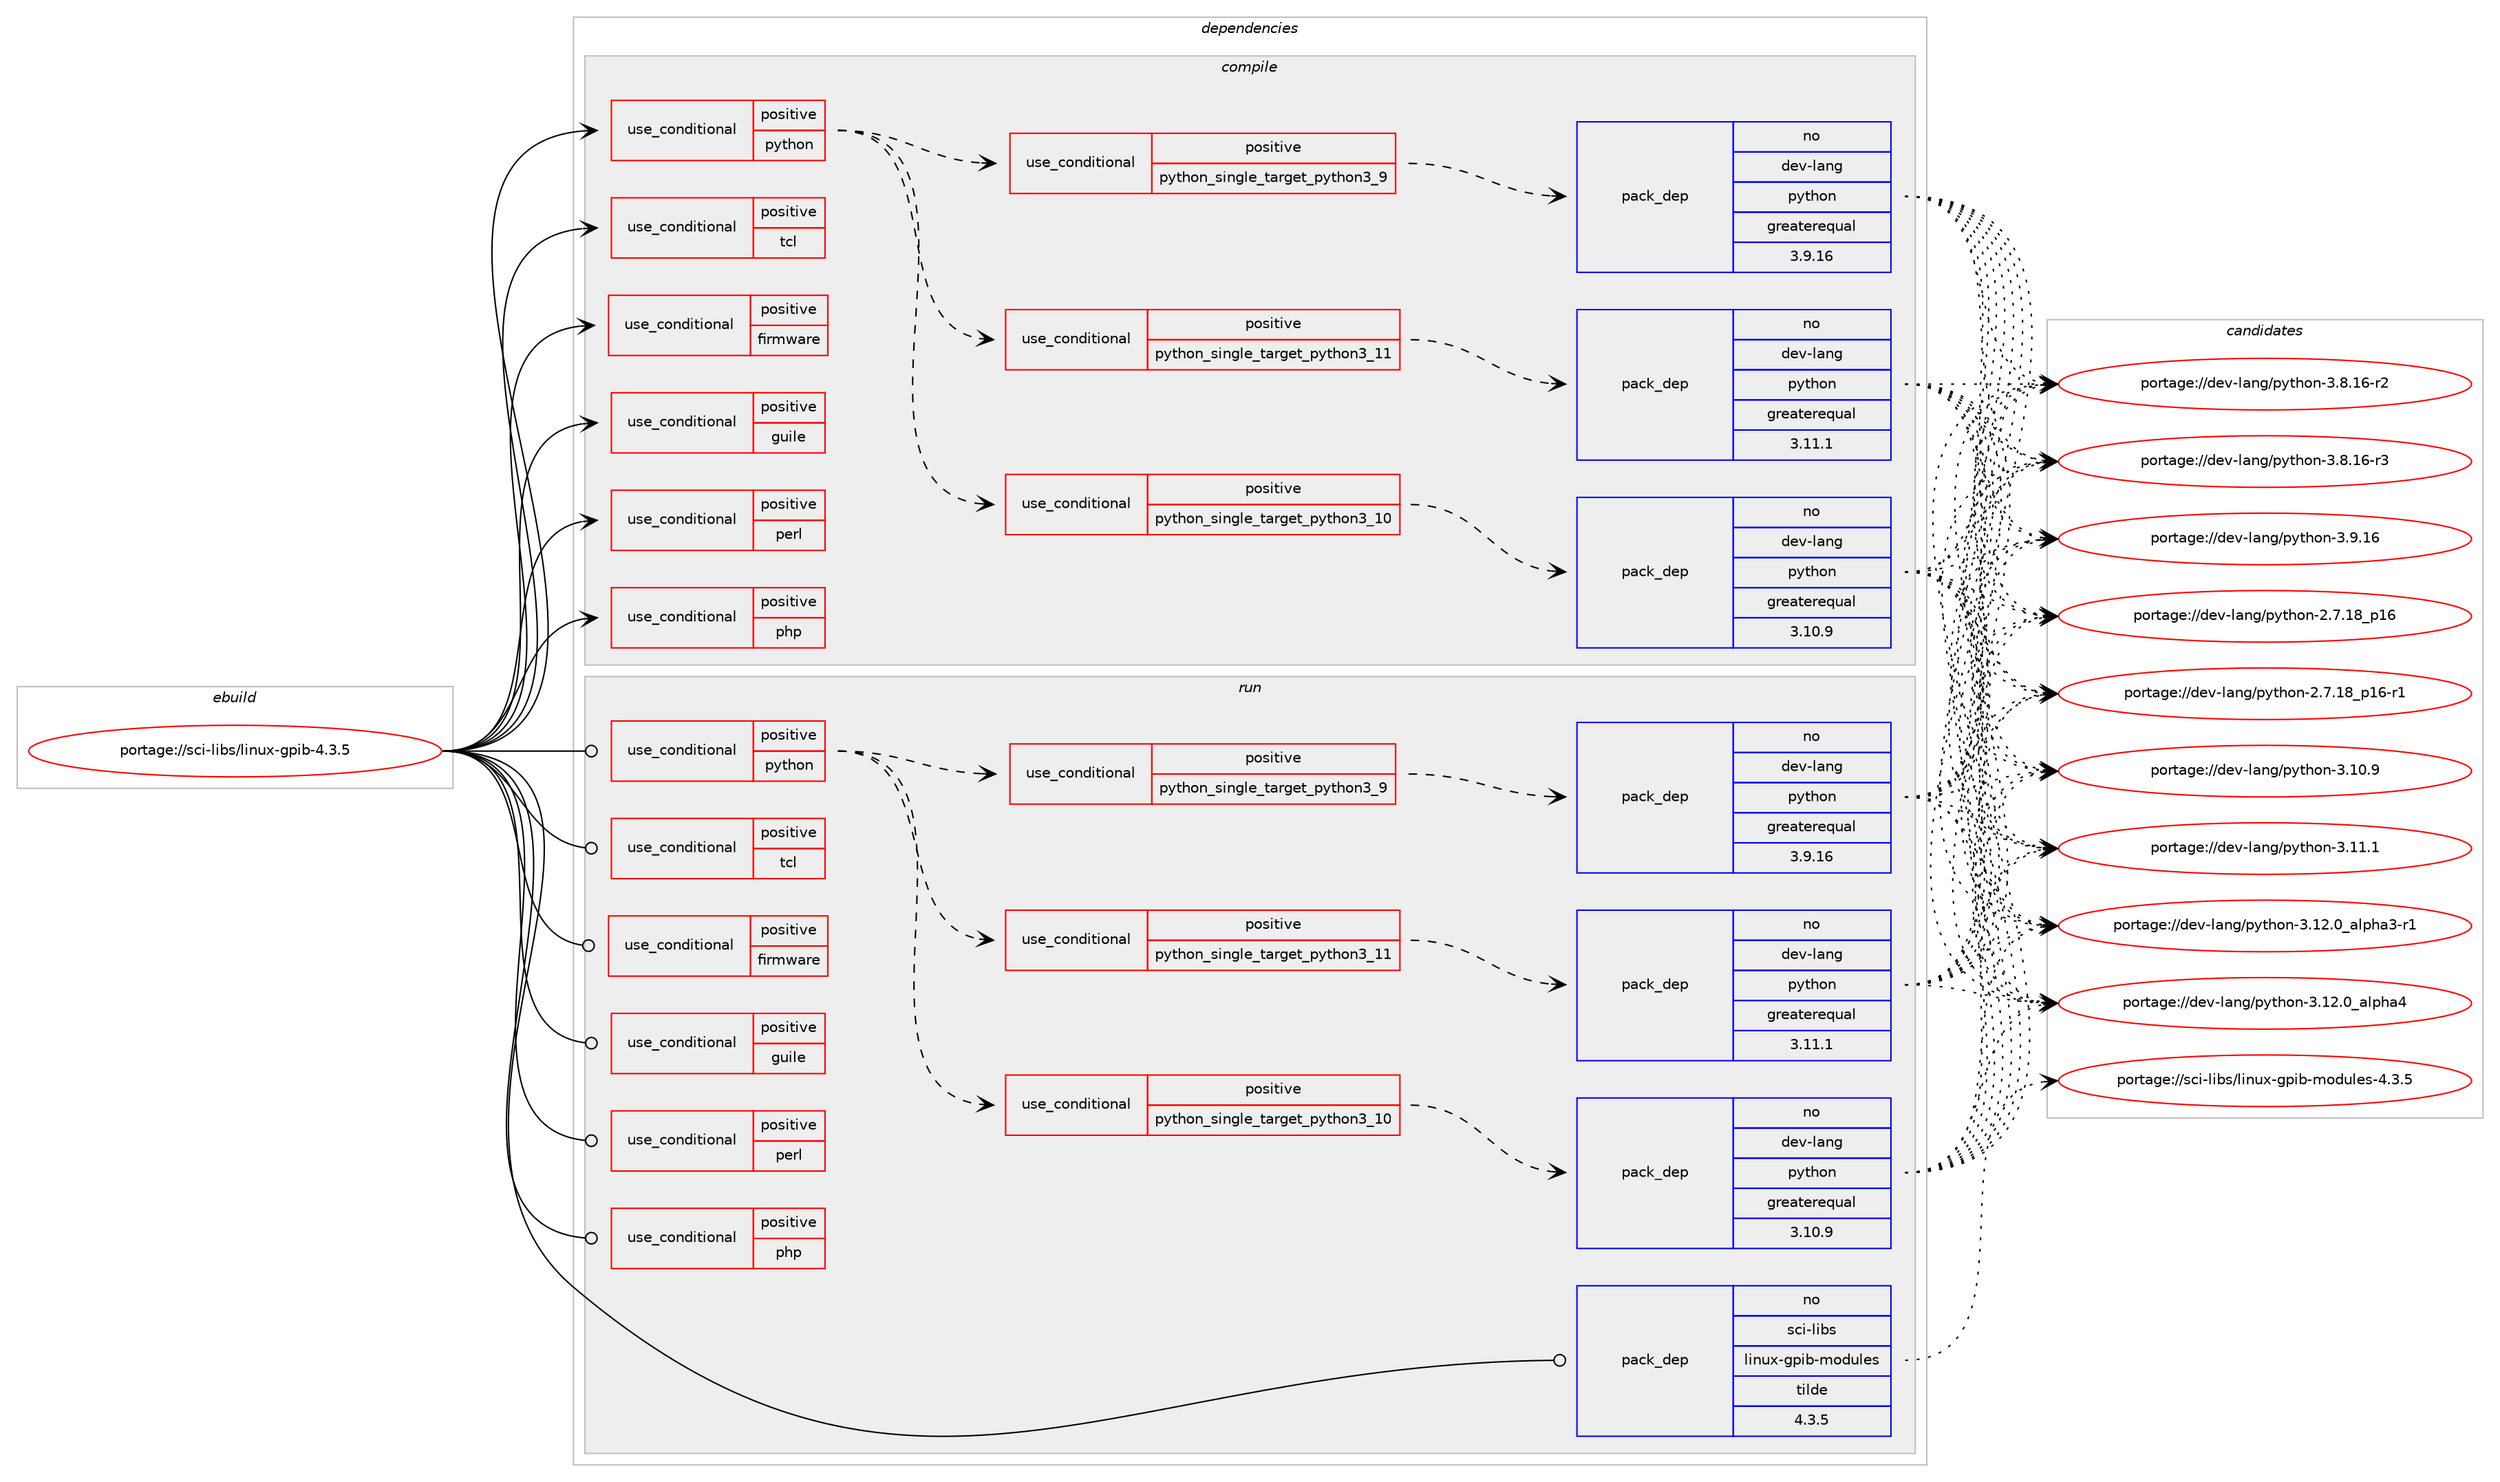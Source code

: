 digraph prolog {

# *************
# Graph options
# *************

newrank=true;
concentrate=true;
compound=true;
graph [rankdir=LR,fontname=Helvetica,fontsize=10,ranksep=1.5];#, ranksep=2.5, nodesep=0.2];
edge  [arrowhead=vee];
node  [fontname=Helvetica,fontsize=10];

# **********
# The ebuild
# **********

subgraph cluster_leftcol {
color=gray;
rank=same;
label=<<i>ebuild</i>>;
id [label="portage://sci-libs/linux-gpib-4.3.5", color=red, width=4, href="../sci-libs/linux-gpib-4.3.5.svg"];
}

# ****************
# The dependencies
# ****************

subgraph cluster_midcol {
color=gray;
label=<<i>dependencies</i>>;
subgraph cluster_compile {
fillcolor="#eeeeee";
style=filled;
label=<<i>compile</i>>;
subgraph cond2244 {
dependency3430 [label=<<TABLE BORDER="0" CELLBORDER="1" CELLSPACING="0" CELLPADDING="4"><TR><TD ROWSPAN="3" CELLPADDING="10">use_conditional</TD></TR><TR><TD>positive</TD></TR><TR><TD>firmware</TD></TR></TABLE>>, shape=none, color=red];
# *** BEGIN UNKNOWN DEPENDENCY TYPE (TODO) ***
# dependency3430 -> package_dependency(portage://sci-libs/linux-gpib-4.3.5,install,no,sys-apps,fxload,none,[,,],[],[])
# *** END UNKNOWN DEPENDENCY TYPE (TODO) ***

}
id:e -> dependency3430:w [weight=20,style="solid",arrowhead="vee"];
subgraph cond2245 {
dependency3431 [label=<<TABLE BORDER="0" CELLBORDER="1" CELLSPACING="0" CELLPADDING="4"><TR><TD ROWSPAN="3" CELLPADDING="10">use_conditional</TD></TR><TR><TD>positive</TD></TR><TR><TD>guile</TD></TR></TABLE>>, shape=none, color=red];
# *** BEGIN UNKNOWN DEPENDENCY TYPE (TODO) ***
# dependency3431 -> package_dependency(portage://sci-libs/linux-gpib-4.3.5,install,no,dev-scheme,guile,none,[,,],[slot(12)],[])
# *** END UNKNOWN DEPENDENCY TYPE (TODO) ***

}
id:e -> dependency3431:w [weight=20,style="solid",arrowhead="vee"];
subgraph cond2246 {
dependency3432 [label=<<TABLE BORDER="0" CELLBORDER="1" CELLSPACING="0" CELLPADDING="4"><TR><TD ROWSPAN="3" CELLPADDING="10">use_conditional</TD></TR><TR><TD>positive</TD></TR><TR><TD>perl</TD></TR></TABLE>>, shape=none, color=red];
# *** BEGIN UNKNOWN DEPENDENCY TYPE (TODO) ***
# dependency3432 -> package_dependency(portage://sci-libs/linux-gpib-4.3.5,install,no,dev-lang,perl,none,[,,],any_same_slot,[])
# *** END UNKNOWN DEPENDENCY TYPE (TODO) ***

}
id:e -> dependency3432:w [weight=20,style="solid",arrowhead="vee"];
subgraph cond2247 {
dependency3433 [label=<<TABLE BORDER="0" CELLBORDER="1" CELLSPACING="0" CELLPADDING="4"><TR><TD ROWSPAN="3" CELLPADDING="10">use_conditional</TD></TR><TR><TD>positive</TD></TR><TR><TD>php</TD></TR></TABLE>>, shape=none, color=red];
# *** BEGIN UNKNOWN DEPENDENCY TYPE (TODO) ***
# dependency3433 -> package_dependency(portage://sci-libs/linux-gpib-4.3.5,install,no,dev-lang,php,none,[,,],any_same_slot,[])
# *** END UNKNOWN DEPENDENCY TYPE (TODO) ***

}
id:e -> dependency3433:w [weight=20,style="solid",arrowhead="vee"];
subgraph cond2248 {
dependency3434 [label=<<TABLE BORDER="0" CELLBORDER="1" CELLSPACING="0" CELLPADDING="4"><TR><TD ROWSPAN="3" CELLPADDING="10">use_conditional</TD></TR><TR><TD>positive</TD></TR><TR><TD>python</TD></TR></TABLE>>, shape=none, color=red];
subgraph cond2249 {
dependency3435 [label=<<TABLE BORDER="0" CELLBORDER="1" CELLSPACING="0" CELLPADDING="4"><TR><TD ROWSPAN="3" CELLPADDING="10">use_conditional</TD></TR><TR><TD>positive</TD></TR><TR><TD>python_single_target_python3_9</TD></TR></TABLE>>, shape=none, color=red];
subgraph pack1148 {
dependency3436 [label=<<TABLE BORDER="0" CELLBORDER="1" CELLSPACING="0" CELLPADDING="4" WIDTH="220"><TR><TD ROWSPAN="6" CELLPADDING="30">pack_dep</TD></TR><TR><TD WIDTH="110">no</TD></TR><TR><TD>dev-lang</TD></TR><TR><TD>python</TD></TR><TR><TD>greaterequal</TD></TR><TR><TD>3.9.16</TD></TR></TABLE>>, shape=none, color=blue];
}
dependency3435:e -> dependency3436:w [weight=20,style="dashed",arrowhead="vee"];
}
dependency3434:e -> dependency3435:w [weight=20,style="dashed",arrowhead="vee"];
subgraph cond2250 {
dependency3437 [label=<<TABLE BORDER="0" CELLBORDER="1" CELLSPACING="0" CELLPADDING="4"><TR><TD ROWSPAN="3" CELLPADDING="10">use_conditional</TD></TR><TR><TD>positive</TD></TR><TR><TD>python_single_target_python3_10</TD></TR></TABLE>>, shape=none, color=red];
subgraph pack1149 {
dependency3438 [label=<<TABLE BORDER="0" CELLBORDER="1" CELLSPACING="0" CELLPADDING="4" WIDTH="220"><TR><TD ROWSPAN="6" CELLPADDING="30">pack_dep</TD></TR><TR><TD WIDTH="110">no</TD></TR><TR><TD>dev-lang</TD></TR><TR><TD>python</TD></TR><TR><TD>greaterequal</TD></TR><TR><TD>3.10.9</TD></TR></TABLE>>, shape=none, color=blue];
}
dependency3437:e -> dependency3438:w [weight=20,style="dashed",arrowhead="vee"];
}
dependency3434:e -> dependency3437:w [weight=20,style="dashed",arrowhead="vee"];
subgraph cond2251 {
dependency3439 [label=<<TABLE BORDER="0" CELLBORDER="1" CELLSPACING="0" CELLPADDING="4"><TR><TD ROWSPAN="3" CELLPADDING="10">use_conditional</TD></TR><TR><TD>positive</TD></TR><TR><TD>python_single_target_python3_11</TD></TR></TABLE>>, shape=none, color=red];
subgraph pack1150 {
dependency3440 [label=<<TABLE BORDER="0" CELLBORDER="1" CELLSPACING="0" CELLPADDING="4" WIDTH="220"><TR><TD ROWSPAN="6" CELLPADDING="30">pack_dep</TD></TR><TR><TD WIDTH="110">no</TD></TR><TR><TD>dev-lang</TD></TR><TR><TD>python</TD></TR><TR><TD>greaterequal</TD></TR><TR><TD>3.11.1</TD></TR></TABLE>>, shape=none, color=blue];
}
dependency3439:e -> dependency3440:w [weight=20,style="dashed",arrowhead="vee"];
}
dependency3434:e -> dependency3439:w [weight=20,style="dashed",arrowhead="vee"];
}
id:e -> dependency3434:w [weight=20,style="solid",arrowhead="vee"];
subgraph cond2252 {
dependency3441 [label=<<TABLE BORDER="0" CELLBORDER="1" CELLSPACING="0" CELLPADDING="4"><TR><TD ROWSPAN="3" CELLPADDING="10">use_conditional</TD></TR><TR><TD>positive</TD></TR><TR><TD>tcl</TD></TR></TABLE>>, shape=none, color=red];
# *** BEGIN UNKNOWN DEPENDENCY TYPE (TODO) ***
# dependency3441 -> package_dependency(portage://sci-libs/linux-gpib-4.3.5,install,no,dev-lang,tcl,none,[,,],[slot(0),equal],[])
# *** END UNKNOWN DEPENDENCY TYPE (TODO) ***

}
id:e -> dependency3441:w [weight=20,style="solid",arrowhead="vee"];
# *** BEGIN UNKNOWN DEPENDENCY TYPE (TODO) ***
# id -> package_dependency(portage://sci-libs/linux-gpib-4.3.5,install,no,sys-libs,readline,none,[,,],any_same_slot,[])
# *** END UNKNOWN DEPENDENCY TYPE (TODO) ***

}
subgraph cluster_compileandrun {
fillcolor="#eeeeee";
style=filled;
label=<<i>compile and run</i>>;
}
subgraph cluster_run {
fillcolor="#eeeeee";
style=filled;
label=<<i>run</i>>;
subgraph cond2253 {
dependency3442 [label=<<TABLE BORDER="0" CELLBORDER="1" CELLSPACING="0" CELLPADDING="4"><TR><TD ROWSPAN="3" CELLPADDING="10">use_conditional</TD></TR><TR><TD>positive</TD></TR><TR><TD>firmware</TD></TR></TABLE>>, shape=none, color=red];
# *** BEGIN UNKNOWN DEPENDENCY TYPE (TODO) ***
# dependency3442 -> package_dependency(portage://sci-libs/linux-gpib-4.3.5,run,no,sys-apps,fxload,none,[,,],[],[])
# *** END UNKNOWN DEPENDENCY TYPE (TODO) ***

}
id:e -> dependency3442:w [weight=20,style="solid",arrowhead="odot"];
subgraph cond2254 {
dependency3443 [label=<<TABLE BORDER="0" CELLBORDER="1" CELLSPACING="0" CELLPADDING="4"><TR><TD ROWSPAN="3" CELLPADDING="10">use_conditional</TD></TR><TR><TD>positive</TD></TR><TR><TD>guile</TD></TR></TABLE>>, shape=none, color=red];
# *** BEGIN UNKNOWN DEPENDENCY TYPE (TODO) ***
# dependency3443 -> package_dependency(portage://sci-libs/linux-gpib-4.3.5,run,no,dev-scheme,guile,none,[,,],[slot(12)],[])
# *** END UNKNOWN DEPENDENCY TYPE (TODO) ***

}
id:e -> dependency3443:w [weight=20,style="solid",arrowhead="odot"];
subgraph cond2255 {
dependency3444 [label=<<TABLE BORDER="0" CELLBORDER="1" CELLSPACING="0" CELLPADDING="4"><TR><TD ROWSPAN="3" CELLPADDING="10">use_conditional</TD></TR><TR><TD>positive</TD></TR><TR><TD>perl</TD></TR></TABLE>>, shape=none, color=red];
# *** BEGIN UNKNOWN DEPENDENCY TYPE (TODO) ***
# dependency3444 -> package_dependency(portage://sci-libs/linux-gpib-4.3.5,run,no,dev-lang,perl,none,[,,],any_same_slot,[])
# *** END UNKNOWN DEPENDENCY TYPE (TODO) ***

}
id:e -> dependency3444:w [weight=20,style="solid",arrowhead="odot"];
subgraph cond2256 {
dependency3445 [label=<<TABLE BORDER="0" CELLBORDER="1" CELLSPACING="0" CELLPADDING="4"><TR><TD ROWSPAN="3" CELLPADDING="10">use_conditional</TD></TR><TR><TD>positive</TD></TR><TR><TD>php</TD></TR></TABLE>>, shape=none, color=red];
# *** BEGIN UNKNOWN DEPENDENCY TYPE (TODO) ***
# dependency3445 -> package_dependency(portage://sci-libs/linux-gpib-4.3.5,run,no,dev-lang,php,none,[,,],any_same_slot,[])
# *** END UNKNOWN DEPENDENCY TYPE (TODO) ***

}
id:e -> dependency3445:w [weight=20,style="solid",arrowhead="odot"];
subgraph cond2257 {
dependency3446 [label=<<TABLE BORDER="0" CELLBORDER="1" CELLSPACING="0" CELLPADDING="4"><TR><TD ROWSPAN="3" CELLPADDING="10">use_conditional</TD></TR><TR><TD>positive</TD></TR><TR><TD>python</TD></TR></TABLE>>, shape=none, color=red];
subgraph cond2258 {
dependency3447 [label=<<TABLE BORDER="0" CELLBORDER="1" CELLSPACING="0" CELLPADDING="4"><TR><TD ROWSPAN="3" CELLPADDING="10">use_conditional</TD></TR><TR><TD>positive</TD></TR><TR><TD>python_single_target_python3_9</TD></TR></TABLE>>, shape=none, color=red];
subgraph pack1151 {
dependency3448 [label=<<TABLE BORDER="0" CELLBORDER="1" CELLSPACING="0" CELLPADDING="4" WIDTH="220"><TR><TD ROWSPAN="6" CELLPADDING="30">pack_dep</TD></TR><TR><TD WIDTH="110">no</TD></TR><TR><TD>dev-lang</TD></TR><TR><TD>python</TD></TR><TR><TD>greaterequal</TD></TR><TR><TD>3.9.16</TD></TR></TABLE>>, shape=none, color=blue];
}
dependency3447:e -> dependency3448:w [weight=20,style="dashed",arrowhead="vee"];
}
dependency3446:e -> dependency3447:w [weight=20,style="dashed",arrowhead="vee"];
subgraph cond2259 {
dependency3449 [label=<<TABLE BORDER="0" CELLBORDER="1" CELLSPACING="0" CELLPADDING="4"><TR><TD ROWSPAN="3" CELLPADDING="10">use_conditional</TD></TR><TR><TD>positive</TD></TR><TR><TD>python_single_target_python3_10</TD></TR></TABLE>>, shape=none, color=red];
subgraph pack1152 {
dependency3450 [label=<<TABLE BORDER="0" CELLBORDER="1" CELLSPACING="0" CELLPADDING="4" WIDTH="220"><TR><TD ROWSPAN="6" CELLPADDING="30">pack_dep</TD></TR><TR><TD WIDTH="110">no</TD></TR><TR><TD>dev-lang</TD></TR><TR><TD>python</TD></TR><TR><TD>greaterequal</TD></TR><TR><TD>3.10.9</TD></TR></TABLE>>, shape=none, color=blue];
}
dependency3449:e -> dependency3450:w [weight=20,style="dashed",arrowhead="vee"];
}
dependency3446:e -> dependency3449:w [weight=20,style="dashed",arrowhead="vee"];
subgraph cond2260 {
dependency3451 [label=<<TABLE BORDER="0" CELLBORDER="1" CELLSPACING="0" CELLPADDING="4"><TR><TD ROWSPAN="3" CELLPADDING="10">use_conditional</TD></TR><TR><TD>positive</TD></TR><TR><TD>python_single_target_python3_11</TD></TR></TABLE>>, shape=none, color=red];
subgraph pack1153 {
dependency3452 [label=<<TABLE BORDER="0" CELLBORDER="1" CELLSPACING="0" CELLPADDING="4" WIDTH="220"><TR><TD ROWSPAN="6" CELLPADDING="30">pack_dep</TD></TR><TR><TD WIDTH="110">no</TD></TR><TR><TD>dev-lang</TD></TR><TR><TD>python</TD></TR><TR><TD>greaterequal</TD></TR><TR><TD>3.11.1</TD></TR></TABLE>>, shape=none, color=blue];
}
dependency3451:e -> dependency3452:w [weight=20,style="dashed",arrowhead="vee"];
}
dependency3446:e -> dependency3451:w [weight=20,style="dashed",arrowhead="vee"];
}
id:e -> dependency3446:w [weight=20,style="solid",arrowhead="odot"];
subgraph cond2261 {
dependency3453 [label=<<TABLE BORDER="0" CELLBORDER="1" CELLSPACING="0" CELLPADDING="4"><TR><TD ROWSPAN="3" CELLPADDING="10">use_conditional</TD></TR><TR><TD>positive</TD></TR><TR><TD>tcl</TD></TR></TABLE>>, shape=none, color=red];
# *** BEGIN UNKNOWN DEPENDENCY TYPE (TODO) ***
# dependency3453 -> package_dependency(portage://sci-libs/linux-gpib-4.3.5,run,no,dev-lang,tcl,none,[,,],[slot(0),equal],[])
# *** END UNKNOWN DEPENDENCY TYPE (TODO) ***

}
id:e -> dependency3453:w [weight=20,style="solid",arrowhead="odot"];
# *** BEGIN UNKNOWN DEPENDENCY TYPE (TODO) ***
# id -> package_dependency(portage://sci-libs/linux-gpib-4.3.5,run,no,acct-group,gpib,none,[,,],[],[])
# *** END UNKNOWN DEPENDENCY TYPE (TODO) ***

subgraph pack1154 {
dependency3454 [label=<<TABLE BORDER="0" CELLBORDER="1" CELLSPACING="0" CELLPADDING="4" WIDTH="220"><TR><TD ROWSPAN="6" CELLPADDING="30">pack_dep</TD></TR><TR><TD WIDTH="110">no</TD></TR><TR><TD>sci-libs</TD></TR><TR><TD>linux-gpib-modules</TD></TR><TR><TD>tilde</TD></TR><TR><TD>4.3.5</TD></TR></TABLE>>, shape=none, color=blue];
}
id:e -> dependency3454:w [weight=20,style="solid",arrowhead="odot"];
# *** BEGIN UNKNOWN DEPENDENCY TYPE (TODO) ***
# id -> package_dependency(portage://sci-libs/linux-gpib-4.3.5,run,no,sys-libs,readline,none,[,,],any_same_slot,[])
# *** END UNKNOWN DEPENDENCY TYPE (TODO) ***

}
}

# **************
# The candidates
# **************

subgraph cluster_choices {
rank=same;
color=gray;
label=<<i>candidates</i>>;

subgraph choice1148 {
color=black;
nodesep=1;
choice10010111845108971101034711212111610411111045504655464956951124954 [label="portage://dev-lang/python-2.7.18_p16", color=red, width=4,href="../dev-lang/python-2.7.18_p16.svg"];
choice100101118451089711010347112121116104111110455046554649569511249544511449 [label="portage://dev-lang/python-2.7.18_p16-r1", color=red, width=4,href="../dev-lang/python-2.7.18_p16-r1.svg"];
choice10010111845108971101034711212111610411111045514649484657 [label="portage://dev-lang/python-3.10.9", color=red, width=4,href="../dev-lang/python-3.10.9.svg"];
choice10010111845108971101034711212111610411111045514649494649 [label="portage://dev-lang/python-3.11.1", color=red, width=4,href="../dev-lang/python-3.11.1.svg"];
choice10010111845108971101034711212111610411111045514649504648959710811210497514511449 [label="portage://dev-lang/python-3.12.0_alpha3-r1", color=red, width=4,href="../dev-lang/python-3.12.0_alpha3-r1.svg"];
choice1001011184510897110103471121211161041111104551464950464895971081121049752 [label="portage://dev-lang/python-3.12.0_alpha4", color=red, width=4,href="../dev-lang/python-3.12.0_alpha4.svg"];
choice100101118451089711010347112121116104111110455146564649544511450 [label="portage://dev-lang/python-3.8.16-r2", color=red, width=4,href="../dev-lang/python-3.8.16-r2.svg"];
choice100101118451089711010347112121116104111110455146564649544511451 [label="portage://dev-lang/python-3.8.16-r3", color=red, width=4,href="../dev-lang/python-3.8.16-r3.svg"];
choice10010111845108971101034711212111610411111045514657464954 [label="portage://dev-lang/python-3.9.16", color=red, width=4,href="../dev-lang/python-3.9.16.svg"];
dependency3436:e -> choice10010111845108971101034711212111610411111045504655464956951124954:w [style=dotted,weight="100"];
dependency3436:e -> choice100101118451089711010347112121116104111110455046554649569511249544511449:w [style=dotted,weight="100"];
dependency3436:e -> choice10010111845108971101034711212111610411111045514649484657:w [style=dotted,weight="100"];
dependency3436:e -> choice10010111845108971101034711212111610411111045514649494649:w [style=dotted,weight="100"];
dependency3436:e -> choice10010111845108971101034711212111610411111045514649504648959710811210497514511449:w [style=dotted,weight="100"];
dependency3436:e -> choice1001011184510897110103471121211161041111104551464950464895971081121049752:w [style=dotted,weight="100"];
dependency3436:e -> choice100101118451089711010347112121116104111110455146564649544511450:w [style=dotted,weight="100"];
dependency3436:e -> choice100101118451089711010347112121116104111110455146564649544511451:w [style=dotted,weight="100"];
dependency3436:e -> choice10010111845108971101034711212111610411111045514657464954:w [style=dotted,weight="100"];
}
subgraph choice1149 {
color=black;
nodesep=1;
choice10010111845108971101034711212111610411111045504655464956951124954 [label="portage://dev-lang/python-2.7.18_p16", color=red, width=4,href="../dev-lang/python-2.7.18_p16.svg"];
choice100101118451089711010347112121116104111110455046554649569511249544511449 [label="portage://dev-lang/python-2.7.18_p16-r1", color=red, width=4,href="../dev-lang/python-2.7.18_p16-r1.svg"];
choice10010111845108971101034711212111610411111045514649484657 [label="portage://dev-lang/python-3.10.9", color=red, width=4,href="../dev-lang/python-3.10.9.svg"];
choice10010111845108971101034711212111610411111045514649494649 [label="portage://dev-lang/python-3.11.1", color=red, width=4,href="../dev-lang/python-3.11.1.svg"];
choice10010111845108971101034711212111610411111045514649504648959710811210497514511449 [label="portage://dev-lang/python-3.12.0_alpha3-r1", color=red, width=4,href="../dev-lang/python-3.12.0_alpha3-r1.svg"];
choice1001011184510897110103471121211161041111104551464950464895971081121049752 [label="portage://dev-lang/python-3.12.0_alpha4", color=red, width=4,href="../dev-lang/python-3.12.0_alpha4.svg"];
choice100101118451089711010347112121116104111110455146564649544511450 [label="portage://dev-lang/python-3.8.16-r2", color=red, width=4,href="../dev-lang/python-3.8.16-r2.svg"];
choice100101118451089711010347112121116104111110455146564649544511451 [label="portage://dev-lang/python-3.8.16-r3", color=red, width=4,href="../dev-lang/python-3.8.16-r3.svg"];
choice10010111845108971101034711212111610411111045514657464954 [label="portage://dev-lang/python-3.9.16", color=red, width=4,href="../dev-lang/python-3.9.16.svg"];
dependency3438:e -> choice10010111845108971101034711212111610411111045504655464956951124954:w [style=dotted,weight="100"];
dependency3438:e -> choice100101118451089711010347112121116104111110455046554649569511249544511449:w [style=dotted,weight="100"];
dependency3438:e -> choice10010111845108971101034711212111610411111045514649484657:w [style=dotted,weight="100"];
dependency3438:e -> choice10010111845108971101034711212111610411111045514649494649:w [style=dotted,weight="100"];
dependency3438:e -> choice10010111845108971101034711212111610411111045514649504648959710811210497514511449:w [style=dotted,weight="100"];
dependency3438:e -> choice1001011184510897110103471121211161041111104551464950464895971081121049752:w [style=dotted,weight="100"];
dependency3438:e -> choice100101118451089711010347112121116104111110455146564649544511450:w [style=dotted,weight="100"];
dependency3438:e -> choice100101118451089711010347112121116104111110455146564649544511451:w [style=dotted,weight="100"];
dependency3438:e -> choice10010111845108971101034711212111610411111045514657464954:w [style=dotted,weight="100"];
}
subgraph choice1150 {
color=black;
nodesep=1;
choice10010111845108971101034711212111610411111045504655464956951124954 [label="portage://dev-lang/python-2.7.18_p16", color=red, width=4,href="../dev-lang/python-2.7.18_p16.svg"];
choice100101118451089711010347112121116104111110455046554649569511249544511449 [label="portage://dev-lang/python-2.7.18_p16-r1", color=red, width=4,href="../dev-lang/python-2.7.18_p16-r1.svg"];
choice10010111845108971101034711212111610411111045514649484657 [label="portage://dev-lang/python-3.10.9", color=red, width=4,href="../dev-lang/python-3.10.9.svg"];
choice10010111845108971101034711212111610411111045514649494649 [label="portage://dev-lang/python-3.11.1", color=red, width=4,href="../dev-lang/python-3.11.1.svg"];
choice10010111845108971101034711212111610411111045514649504648959710811210497514511449 [label="portage://dev-lang/python-3.12.0_alpha3-r1", color=red, width=4,href="../dev-lang/python-3.12.0_alpha3-r1.svg"];
choice1001011184510897110103471121211161041111104551464950464895971081121049752 [label="portage://dev-lang/python-3.12.0_alpha4", color=red, width=4,href="../dev-lang/python-3.12.0_alpha4.svg"];
choice100101118451089711010347112121116104111110455146564649544511450 [label="portage://dev-lang/python-3.8.16-r2", color=red, width=4,href="../dev-lang/python-3.8.16-r2.svg"];
choice100101118451089711010347112121116104111110455146564649544511451 [label="portage://dev-lang/python-3.8.16-r3", color=red, width=4,href="../dev-lang/python-3.8.16-r3.svg"];
choice10010111845108971101034711212111610411111045514657464954 [label="portage://dev-lang/python-3.9.16", color=red, width=4,href="../dev-lang/python-3.9.16.svg"];
dependency3440:e -> choice10010111845108971101034711212111610411111045504655464956951124954:w [style=dotted,weight="100"];
dependency3440:e -> choice100101118451089711010347112121116104111110455046554649569511249544511449:w [style=dotted,weight="100"];
dependency3440:e -> choice10010111845108971101034711212111610411111045514649484657:w [style=dotted,weight="100"];
dependency3440:e -> choice10010111845108971101034711212111610411111045514649494649:w [style=dotted,weight="100"];
dependency3440:e -> choice10010111845108971101034711212111610411111045514649504648959710811210497514511449:w [style=dotted,weight="100"];
dependency3440:e -> choice1001011184510897110103471121211161041111104551464950464895971081121049752:w [style=dotted,weight="100"];
dependency3440:e -> choice100101118451089711010347112121116104111110455146564649544511450:w [style=dotted,weight="100"];
dependency3440:e -> choice100101118451089711010347112121116104111110455146564649544511451:w [style=dotted,weight="100"];
dependency3440:e -> choice10010111845108971101034711212111610411111045514657464954:w [style=dotted,weight="100"];
}
subgraph choice1151 {
color=black;
nodesep=1;
choice10010111845108971101034711212111610411111045504655464956951124954 [label="portage://dev-lang/python-2.7.18_p16", color=red, width=4,href="../dev-lang/python-2.7.18_p16.svg"];
choice100101118451089711010347112121116104111110455046554649569511249544511449 [label="portage://dev-lang/python-2.7.18_p16-r1", color=red, width=4,href="../dev-lang/python-2.7.18_p16-r1.svg"];
choice10010111845108971101034711212111610411111045514649484657 [label="portage://dev-lang/python-3.10.9", color=red, width=4,href="../dev-lang/python-3.10.9.svg"];
choice10010111845108971101034711212111610411111045514649494649 [label="portage://dev-lang/python-3.11.1", color=red, width=4,href="../dev-lang/python-3.11.1.svg"];
choice10010111845108971101034711212111610411111045514649504648959710811210497514511449 [label="portage://dev-lang/python-3.12.0_alpha3-r1", color=red, width=4,href="../dev-lang/python-3.12.0_alpha3-r1.svg"];
choice1001011184510897110103471121211161041111104551464950464895971081121049752 [label="portage://dev-lang/python-3.12.0_alpha4", color=red, width=4,href="../dev-lang/python-3.12.0_alpha4.svg"];
choice100101118451089711010347112121116104111110455146564649544511450 [label="portage://dev-lang/python-3.8.16-r2", color=red, width=4,href="../dev-lang/python-3.8.16-r2.svg"];
choice100101118451089711010347112121116104111110455146564649544511451 [label="portage://dev-lang/python-3.8.16-r3", color=red, width=4,href="../dev-lang/python-3.8.16-r3.svg"];
choice10010111845108971101034711212111610411111045514657464954 [label="portage://dev-lang/python-3.9.16", color=red, width=4,href="../dev-lang/python-3.9.16.svg"];
dependency3448:e -> choice10010111845108971101034711212111610411111045504655464956951124954:w [style=dotted,weight="100"];
dependency3448:e -> choice100101118451089711010347112121116104111110455046554649569511249544511449:w [style=dotted,weight="100"];
dependency3448:e -> choice10010111845108971101034711212111610411111045514649484657:w [style=dotted,weight="100"];
dependency3448:e -> choice10010111845108971101034711212111610411111045514649494649:w [style=dotted,weight="100"];
dependency3448:e -> choice10010111845108971101034711212111610411111045514649504648959710811210497514511449:w [style=dotted,weight="100"];
dependency3448:e -> choice1001011184510897110103471121211161041111104551464950464895971081121049752:w [style=dotted,weight="100"];
dependency3448:e -> choice100101118451089711010347112121116104111110455146564649544511450:w [style=dotted,weight="100"];
dependency3448:e -> choice100101118451089711010347112121116104111110455146564649544511451:w [style=dotted,weight="100"];
dependency3448:e -> choice10010111845108971101034711212111610411111045514657464954:w [style=dotted,weight="100"];
}
subgraph choice1152 {
color=black;
nodesep=1;
choice10010111845108971101034711212111610411111045504655464956951124954 [label="portage://dev-lang/python-2.7.18_p16", color=red, width=4,href="../dev-lang/python-2.7.18_p16.svg"];
choice100101118451089711010347112121116104111110455046554649569511249544511449 [label="portage://dev-lang/python-2.7.18_p16-r1", color=red, width=4,href="../dev-lang/python-2.7.18_p16-r1.svg"];
choice10010111845108971101034711212111610411111045514649484657 [label="portage://dev-lang/python-3.10.9", color=red, width=4,href="../dev-lang/python-3.10.9.svg"];
choice10010111845108971101034711212111610411111045514649494649 [label="portage://dev-lang/python-3.11.1", color=red, width=4,href="../dev-lang/python-3.11.1.svg"];
choice10010111845108971101034711212111610411111045514649504648959710811210497514511449 [label="portage://dev-lang/python-3.12.0_alpha3-r1", color=red, width=4,href="../dev-lang/python-3.12.0_alpha3-r1.svg"];
choice1001011184510897110103471121211161041111104551464950464895971081121049752 [label="portage://dev-lang/python-3.12.0_alpha4", color=red, width=4,href="../dev-lang/python-3.12.0_alpha4.svg"];
choice100101118451089711010347112121116104111110455146564649544511450 [label="portage://dev-lang/python-3.8.16-r2", color=red, width=4,href="../dev-lang/python-3.8.16-r2.svg"];
choice100101118451089711010347112121116104111110455146564649544511451 [label="portage://dev-lang/python-3.8.16-r3", color=red, width=4,href="../dev-lang/python-3.8.16-r3.svg"];
choice10010111845108971101034711212111610411111045514657464954 [label="portage://dev-lang/python-3.9.16", color=red, width=4,href="../dev-lang/python-3.9.16.svg"];
dependency3450:e -> choice10010111845108971101034711212111610411111045504655464956951124954:w [style=dotted,weight="100"];
dependency3450:e -> choice100101118451089711010347112121116104111110455046554649569511249544511449:w [style=dotted,weight="100"];
dependency3450:e -> choice10010111845108971101034711212111610411111045514649484657:w [style=dotted,weight="100"];
dependency3450:e -> choice10010111845108971101034711212111610411111045514649494649:w [style=dotted,weight="100"];
dependency3450:e -> choice10010111845108971101034711212111610411111045514649504648959710811210497514511449:w [style=dotted,weight="100"];
dependency3450:e -> choice1001011184510897110103471121211161041111104551464950464895971081121049752:w [style=dotted,weight="100"];
dependency3450:e -> choice100101118451089711010347112121116104111110455146564649544511450:w [style=dotted,weight="100"];
dependency3450:e -> choice100101118451089711010347112121116104111110455146564649544511451:w [style=dotted,weight="100"];
dependency3450:e -> choice10010111845108971101034711212111610411111045514657464954:w [style=dotted,weight="100"];
}
subgraph choice1153 {
color=black;
nodesep=1;
choice10010111845108971101034711212111610411111045504655464956951124954 [label="portage://dev-lang/python-2.7.18_p16", color=red, width=4,href="../dev-lang/python-2.7.18_p16.svg"];
choice100101118451089711010347112121116104111110455046554649569511249544511449 [label="portage://dev-lang/python-2.7.18_p16-r1", color=red, width=4,href="../dev-lang/python-2.7.18_p16-r1.svg"];
choice10010111845108971101034711212111610411111045514649484657 [label="portage://dev-lang/python-3.10.9", color=red, width=4,href="../dev-lang/python-3.10.9.svg"];
choice10010111845108971101034711212111610411111045514649494649 [label="portage://dev-lang/python-3.11.1", color=red, width=4,href="../dev-lang/python-3.11.1.svg"];
choice10010111845108971101034711212111610411111045514649504648959710811210497514511449 [label="portage://dev-lang/python-3.12.0_alpha3-r1", color=red, width=4,href="../dev-lang/python-3.12.0_alpha3-r1.svg"];
choice1001011184510897110103471121211161041111104551464950464895971081121049752 [label="portage://dev-lang/python-3.12.0_alpha4", color=red, width=4,href="../dev-lang/python-3.12.0_alpha4.svg"];
choice100101118451089711010347112121116104111110455146564649544511450 [label="portage://dev-lang/python-3.8.16-r2", color=red, width=4,href="../dev-lang/python-3.8.16-r2.svg"];
choice100101118451089711010347112121116104111110455146564649544511451 [label="portage://dev-lang/python-3.8.16-r3", color=red, width=4,href="../dev-lang/python-3.8.16-r3.svg"];
choice10010111845108971101034711212111610411111045514657464954 [label="portage://dev-lang/python-3.9.16", color=red, width=4,href="../dev-lang/python-3.9.16.svg"];
dependency3452:e -> choice10010111845108971101034711212111610411111045504655464956951124954:w [style=dotted,weight="100"];
dependency3452:e -> choice100101118451089711010347112121116104111110455046554649569511249544511449:w [style=dotted,weight="100"];
dependency3452:e -> choice10010111845108971101034711212111610411111045514649484657:w [style=dotted,weight="100"];
dependency3452:e -> choice10010111845108971101034711212111610411111045514649494649:w [style=dotted,weight="100"];
dependency3452:e -> choice10010111845108971101034711212111610411111045514649504648959710811210497514511449:w [style=dotted,weight="100"];
dependency3452:e -> choice1001011184510897110103471121211161041111104551464950464895971081121049752:w [style=dotted,weight="100"];
dependency3452:e -> choice100101118451089711010347112121116104111110455146564649544511450:w [style=dotted,weight="100"];
dependency3452:e -> choice100101118451089711010347112121116104111110455146564649544511451:w [style=dotted,weight="100"];
dependency3452:e -> choice10010111845108971101034711212111610411111045514657464954:w [style=dotted,weight="100"];
}
subgraph choice1154 {
color=black;
nodesep=1;
choice11599105451081059811547108105110117120451031121059845109111100117108101115455246514653 [label="portage://sci-libs/linux-gpib-modules-4.3.5", color=red, width=4,href="../sci-libs/linux-gpib-modules-4.3.5.svg"];
dependency3454:e -> choice11599105451081059811547108105110117120451031121059845109111100117108101115455246514653:w [style=dotted,weight="100"];
}
}

}
